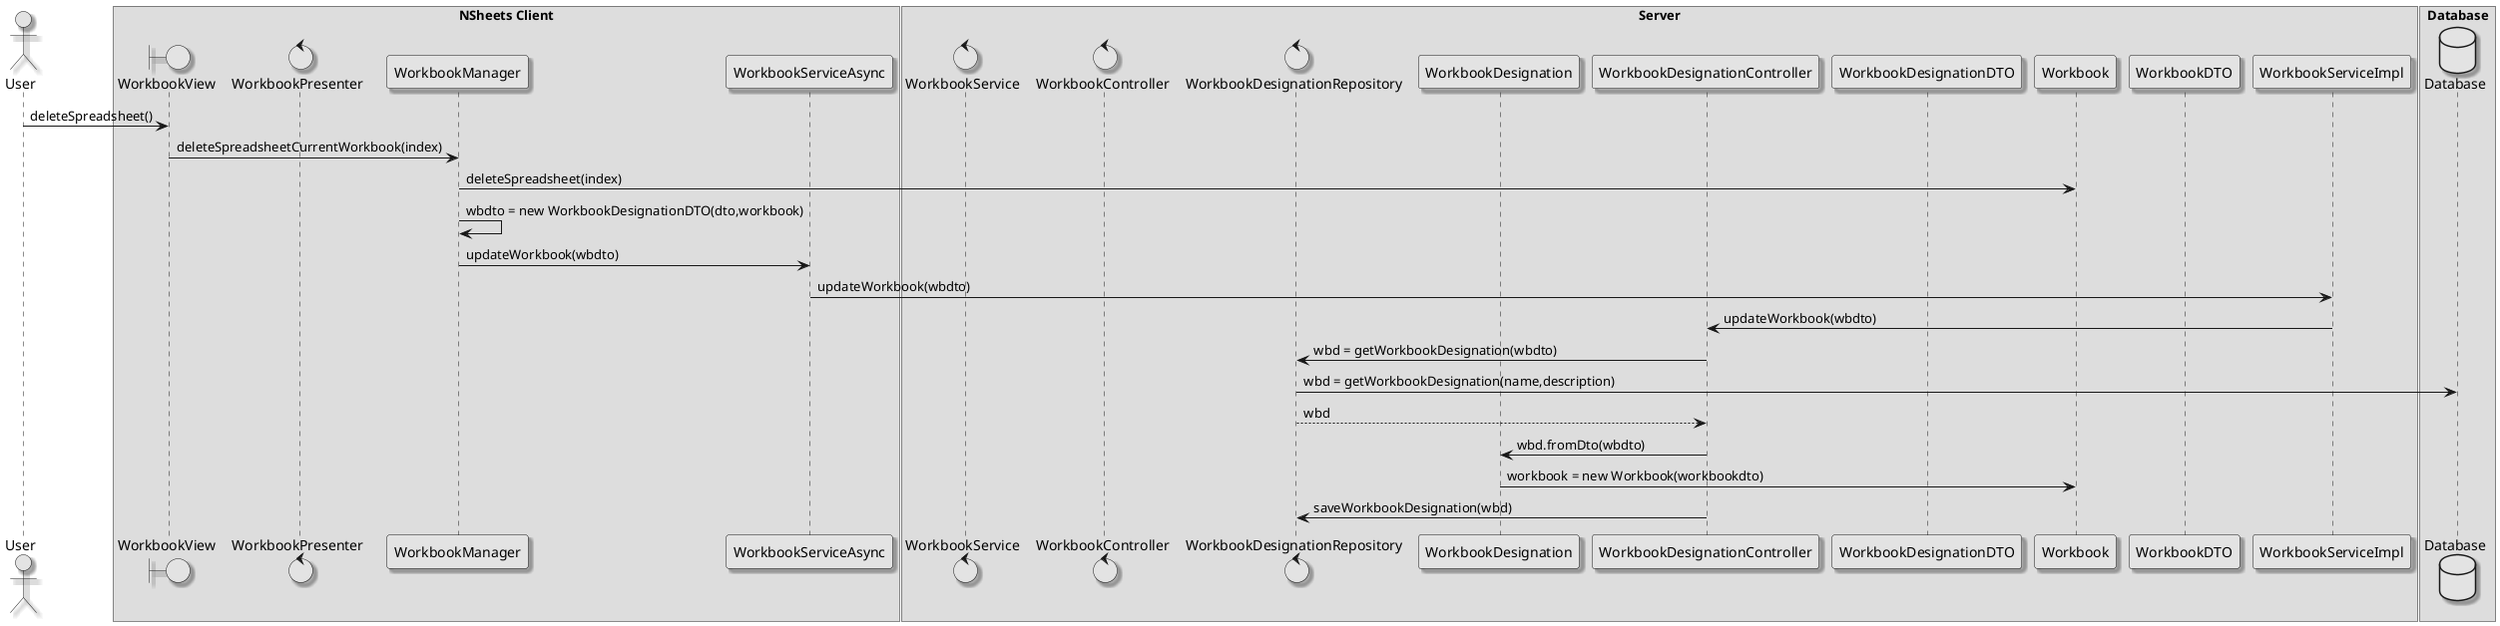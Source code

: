 @startuml  ssd_del_spd.png
skinparam handwritten false
skinparam monochrome true
skinparam packageStyle rect
skinparam defaultFontName FG Virgil
skinparam shadowing true
 
actor User
boundary WorkbookView
control WorkbookPresenter
control WorkbookService
control WorkbookController
control WorkbookDesignationRepository
database Database 
 
box "NSheets Client"
participant WorkbookView
participant WorkbookPresenter 
participant Workbook
participant WorkbookDesignationDTO
participant WorkbookDTO
participant WorkbookManager
participant WorkbookServiceAsync
end box

box "Server"
participant WorkbookService
participant WorkbookController
participant WorkbookDesignationRepository
participant WorkbookDesignation
participant WorkbookDesignationController
participant WorkbookDesignationDTO
participant Workbook
participant WorkbookDTO
participant WorkbookServiceImpl
end box
 
box "Database"
participant Database
end box
 
User -> WorkbookView : deleteSpreadsheet()
WorkbookView -> WorkbookManager : deleteSpreadsheetCurrentWorkbook(index)
WorkbookManager -> Workbook : deleteSpreadsheet(index)
WorkbookManager -> WorkbookManager : wbdto = new WorkbookDesignationDTO(dto,workbook)
WorkbookManager -> WorkbookServiceAsync : updateWorkbook(wbdto)
WorkbookServiceAsync -> WorkbookServiceImpl : updateWorkbook(wbdto)
WorkbookServiceImpl -> WorkbookDesignationController : updateWorkbook(wbdto)
WorkbookDesignationController -> WorkbookDesignationRepository : wbd = getWorkbookDesignation(wbdto)
WorkbookDesignationRepository -> Database : wbd = getWorkbookDesignation(name,description)
WorkbookDesignationRepository --> WorkbookDesignationController : wbd
WorkbookDesignationController -> WorkbookDesignation : wbd.fromDto(wbdto)
WorkbookDesignation -> Workbook : workbook = new Workbook(workbookdto)
WorkbookDesignationController -> WorkbookDesignationRepository : saveWorkbookDesignation(wbd)
@enduml